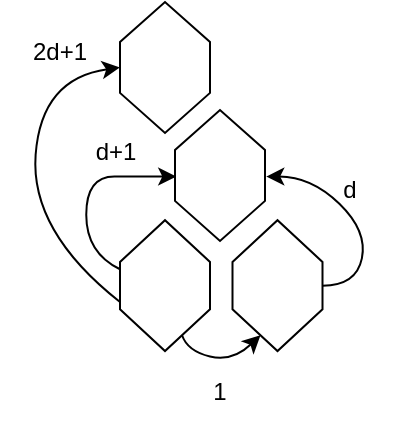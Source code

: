 <mxfile version="24.7.8" pages="4">
  <diagram name="Exquis" id="03dYKhVoTM7DIGuZSEkC">
    <mxGraphModel dx="754" dy="384" grid="1" gridSize="10" guides="1" tooltips="1" connect="1" arrows="1" fold="1" page="1" pageScale="1" pageWidth="827" pageHeight="1169" math="0" shadow="0">
      <root>
        <mxCell id="0" />
        <mxCell id="1" parent="0" />
        <mxCell id="Hq1kInDq9KoJ7vGKWbL7-11" value="" style="group" vertex="1" connectable="0" parent="1">
          <mxGeometry x="160" y="120" width="190" height="180" as="geometry" />
        </mxCell>
        <mxCell id="Hq1kInDq9KoJ7vGKWbL7-1" value="" style="shape=hexagon;perimeter=hexagonPerimeter2;whiteSpace=wrap;html=1;fixedSize=1;direction=south;size=20.909;" vertex="1" parent="Hq1kInDq9KoJ7vGKWbL7-11">
          <mxGeometry x="45" y="109.091" width="45" height="65.455" as="geometry" />
        </mxCell>
        <mxCell id="Hq1kInDq9KoJ7vGKWbL7-2" value="" style="shape=hexagon;perimeter=hexagonPerimeter2;whiteSpace=wrap;html=1;fixedSize=1;direction=south;size=20.909;" vertex="1" parent="Hq1kInDq9KoJ7vGKWbL7-11">
          <mxGeometry x="101.25" y="109.091" width="45" height="65.455" as="geometry" />
        </mxCell>
        <mxCell id="Hq1kInDq9KoJ7vGKWbL7-4" value="" style="shape=hexagon;perimeter=hexagonPerimeter2;whiteSpace=wrap;html=1;fixedSize=1;direction=south;size=20;" vertex="1" parent="Hq1kInDq9KoJ7vGKWbL7-11">
          <mxGeometry x="45" width="45" height="65.455" as="geometry" />
        </mxCell>
        <mxCell id="Hq1kInDq9KoJ7vGKWbL7-5" value="" style="curved=1;endArrow=classic;html=1;rounded=0;exitX=1;exitY=0.25;exitDx=0;exitDy=0;entryX=1;entryY=0.75;entryDx=0;entryDy=0;" edge="1" parent="Hq1kInDq9KoJ7vGKWbL7-11" source="Hq1kInDq9KoJ7vGKWbL7-1" target="Hq1kInDq9KoJ7vGKWbL7-2">
          <mxGeometry width="50" height="50" relative="1" as="geometry">
            <mxPoint x="95.625" y="223.636" as="sourcePoint" />
            <mxPoint x="123.75" y="196.364" as="targetPoint" />
            <Array as="points">
              <mxPoint x="78.75" y="174.545" />
              <mxPoint x="101.25" y="180" />
            </Array>
          </mxGeometry>
        </mxCell>
        <mxCell id="Hq1kInDq9KoJ7vGKWbL7-7" value="" style="curved=1;endArrow=classic;html=1;rounded=0;exitX=0.5;exitY=0;exitDx=0;exitDy=0;entryX=0.5;entryY=0;entryDx=0;entryDy=0;" edge="1" parent="Hq1kInDq9KoJ7vGKWbL7-11" source="Hq1kInDq9KoJ7vGKWbL7-2">
          <mxGeometry width="50" height="50" relative="1" as="geometry">
            <mxPoint x="168.75" y="141.818" as="sourcePoint" />
            <mxPoint x="118.125" y="87.273" as="targetPoint" />
            <Array as="points">
              <mxPoint x="163.125" y="141.818" />
              <mxPoint x="168.75" y="114.545" />
              <mxPoint x="140.625" y="87.273" />
            </Array>
          </mxGeometry>
        </mxCell>
        <mxCell id="Hq1kInDq9KoJ7vGKWbL7-8" value="" style="curved=1;endArrow=classic;html=1;rounded=0;exitX=0.375;exitY=1;exitDx=0;exitDy=0;entryX=0.5;entryY=1;entryDx=0;entryDy=0;" edge="1" parent="Hq1kInDq9KoJ7vGKWbL7-11" source="Hq1kInDq9KoJ7vGKWbL7-1">
          <mxGeometry width="50" height="50" relative="1" as="geometry">
            <mxPoint x="5.625" y="120" as="sourcePoint" />
            <mxPoint x="73.125" y="87.273" as="targetPoint" />
            <Array as="points">
              <mxPoint x="28.125" y="125.455" />
              <mxPoint x="28.125" y="87.273" />
              <mxPoint x="56.25" y="87.273" />
            </Array>
          </mxGeometry>
        </mxCell>
        <mxCell id="Hq1kInDq9KoJ7vGKWbL7-9" value="" style="curved=1;endArrow=classic;html=1;rounded=0;exitX=0.625;exitY=1;exitDx=0;exitDy=0;entryX=0.5;entryY=1;entryDx=0;entryDy=0;" edge="1" parent="Hq1kInDq9KoJ7vGKWbL7-11" source="Hq1kInDq9KoJ7vGKWbL7-1" target="Hq1kInDq9KoJ7vGKWbL7-4">
          <mxGeometry width="50" height="50" relative="1" as="geometry">
            <mxPoint x="-28.125" y="125.455" as="sourcePoint" />
            <mxPoint y="98.182" as="targetPoint" />
            <Array as="points">
              <mxPoint y="114.545" />
              <mxPoint x="5.625" y="38.182" />
            </Array>
          </mxGeometry>
        </mxCell>
        <mxCell id="O4vXQzl2haMAkv5I3pR4-4" value="" style="shape=hexagon;perimeter=hexagonPerimeter2;whiteSpace=wrap;html=1;fixedSize=1;direction=south;size=20;" vertex="1" parent="Hq1kInDq9KoJ7vGKWbL7-11">
          <mxGeometry x="72.5" y="54" width="45" height="65.455" as="geometry" />
        </mxCell>
        <mxCell id="O4vXQzl2haMAkv5I3pR4-1" value="d+1" style="text;html=1;align=center;verticalAlign=middle;whiteSpace=wrap;rounded=0;" vertex="1" parent="Hq1kInDq9KoJ7vGKWbL7-11">
          <mxGeometry x="12.5" y="60" width="60" height="30" as="geometry" />
        </mxCell>
        <mxCell id="O4vXQzl2haMAkv5I3pR4-2" value="d" style="text;html=1;align=center;verticalAlign=middle;whiteSpace=wrap;rounded=0;" vertex="1" parent="Hq1kInDq9KoJ7vGKWbL7-11">
          <mxGeometry x="130" y="79.09" width="60" height="30" as="geometry" />
        </mxCell>
        <mxCell id="Eu-lmuNuimqCG2wgEiJr-1" value="2d+1" style="text;html=1;align=center;verticalAlign=middle;whiteSpace=wrap;rounded=0;" vertex="1" parent="Hq1kInDq9KoJ7vGKWbL7-11">
          <mxGeometry x="-15" y="10" width="60" height="30" as="geometry" />
        </mxCell>
        <mxCell id="O4vXQzl2haMAkv5I3pR4-3" value="1" style="text;html=1;align=center;verticalAlign=middle;whiteSpace=wrap;rounded=0;" vertex="1" parent="1">
          <mxGeometry x="225" y="300" width="60" height="30" as="geometry" />
        </mxCell>
      </root>
    </mxGraphModel>
  </diagram>
  <diagram id="KCsU4NwVj2RT8qoUrRnB" name="HarmonicTable">
    <mxGraphModel dx="754" dy="384" grid="1" gridSize="10" guides="1" tooltips="1" connect="1" arrows="1" fold="1" page="1" pageScale="1" pageWidth="827" pageHeight="1169" math="0" shadow="0">
      <root>
        <mxCell id="0" />
        <mxCell id="1" parent="0" />
        <mxCell id="LueXefmQcw9ORAYid4Ko-1" value="" style="group" vertex="1" connectable="0" parent="1">
          <mxGeometry x="170" y="120" width="190" height="180" as="geometry" />
        </mxCell>
        <mxCell id="LueXefmQcw9ORAYid4Ko-2" value="" style="shape=hexagon;perimeter=hexagonPerimeter2;whiteSpace=wrap;html=1;fixedSize=1;direction=south;size=20.909;" vertex="1" parent="LueXefmQcw9ORAYid4Ko-1">
          <mxGeometry x="45" y="109.091" width="45" height="65.455" as="geometry" />
        </mxCell>
        <mxCell id="LueXefmQcw9ORAYid4Ko-3" value="" style="shape=hexagon;perimeter=hexagonPerimeter2;whiteSpace=wrap;html=1;fixedSize=1;direction=south;size=20.909;" vertex="1" parent="LueXefmQcw9ORAYid4Ko-1">
          <mxGeometry x="101.25" y="109.091" width="45" height="65.455" as="geometry" />
        </mxCell>
        <mxCell id="LueXefmQcw9ORAYid4Ko-4" value="" style="shape=hexagon;perimeter=hexagonPerimeter2;whiteSpace=wrap;html=1;fixedSize=1;direction=south;size=20;" vertex="1" parent="LueXefmQcw9ORAYid4Ko-1">
          <mxGeometry x="45" width="45" height="65.455" as="geometry" />
        </mxCell>
        <mxCell id="LueXefmQcw9ORAYid4Ko-5" value="" style="curved=1;endArrow=classic;html=1;rounded=0;exitX=1;exitY=0.25;exitDx=0;exitDy=0;entryX=1;entryY=0.75;entryDx=0;entryDy=0;" edge="1" parent="LueXefmQcw9ORAYid4Ko-1" source="LueXefmQcw9ORAYid4Ko-2" target="LueXefmQcw9ORAYid4Ko-3">
          <mxGeometry width="50" height="50" relative="1" as="geometry">
            <mxPoint x="95.625" y="223.636" as="sourcePoint" />
            <mxPoint x="123.75" y="196.364" as="targetPoint" />
            <Array as="points">
              <mxPoint x="78.75" y="174.545" />
              <mxPoint x="101.25" y="180" />
            </Array>
          </mxGeometry>
        </mxCell>
        <mxCell id="LueXefmQcw9ORAYid4Ko-6" value="" style="curved=1;endArrow=none;html=1;rounded=0;exitX=0.5;exitY=0;exitDx=0;exitDy=0;entryX=0.5;entryY=0;entryDx=0;entryDy=0;startArrow=classic;startFill=1;endFill=0;" edge="1" parent="LueXefmQcw9ORAYid4Ko-1" source="LueXefmQcw9ORAYid4Ko-3">
          <mxGeometry width="50" height="50" relative="1" as="geometry">
            <mxPoint x="168.75" y="141.818" as="sourcePoint" />
            <mxPoint x="118.125" y="87.273" as="targetPoint" />
            <Array as="points">
              <mxPoint x="163.125" y="141.818" />
              <mxPoint x="168.75" y="114.545" />
              <mxPoint x="140.625" y="87.273" />
            </Array>
          </mxGeometry>
        </mxCell>
        <mxCell id="LueXefmQcw9ORAYid4Ko-7" value="" style="curved=1;endArrow=classic;html=1;rounded=0;exitX=0.375;exitY=1;exitDx=0;exitDy=0;entryX=0.5;entryY=1;entryDx=0;entryDy=0;" edge="1" parent="LueXefmQcw9ORAYid4Ko-1" source="LueXefmQcw9ORAYid4Ko-2">
          <mxGeometry width="50" height="50" relative="1" as="geometry">
            <mxPoint x="5.625" y="120" as="sourcePoint" />
            <mxPoint x="73.125" y="87.273" as="targetPoint" />
            <Array as="points">
              <mxPoint x="28.125" y="125.455" />
              <mxPoint x="28.125" y="87.273" />
              <mxPoint x="56.25" y="87.273" />
            </Array>
          </mxGeometry>
        </mxCell>
        <mxCell id="LueXefmQcw9ORAYid4Ko-8" value="" style="curved=1;endArrow=classic;html=1;rounded=0;exitX=0.625;exitY=1;exitDx=0;exitDy=0;entryX=0.5;entryY=1;entryDx=0;entryDy=0;" edge="1" parent="LueXefmQcw9ORAYid4Ko-1" source="LueXefmQcw9ORAYid4Ko-2" target="LueXefmQcw9ORAYid4Ko-4">
          <mxGeometry width="50" height="50" relative="1" as="geometry">
            <mxPoint x="-28.125" y="125.455" as="sourcePoint" />
            <mxPoint y="98.182" as="targetPoint" />
            <Array as="points">
              <mxPoint y="114.545" />
              <mxPoint x="5.625" y="38.182" />
            </Array>
          </mxGeometry>
        </mxCell>
        <mxCell id="LueXefmQcw9ORAYid4Ko-9" value="" style="shape=hexagon;perimeter=hexagonPerimeter2;whiteSpace=wrap;html=1;fixedSize=1;direction=south;size=20;" vertex="1" parent="LueXefmQcw9ORAYid4Ko-1">
          <mxGeometry x="72.5" y="54" width="45" height="65.455" as="geometry" />
        </mxCell>
        <mxCell id="LueXefmQcw9ORAYid4Ko-10" value="d+1" style="text;html=1;align=center;verticalAlign=middle;whiteSpace=wrap;rounded=0;" vertex="1" parent="LueXefmQcw9ORAYid4Ko-1">
          <mxGeometry x="12.5" y="60" width="60" height="30" as="geometry" />
        </mxCell>
        <mxCell id="LueXefmQcw9ORAYid4Ko-11" value="d" style="text;html=1;align=center;verticalAlign=middle;whiteSpace=wrap;rounded=0;" vertex="1" parent="LueXefmQcw9ORAYid4Ko-1">
          <mxGeometry x="130" y="79.09" width="60" height="30" as="geometry" />
        </mxCell>
        <mxCell id="LueXefmQcw9ORAYid4Ko-12" value="1" style="text;html=1;align=center;verticalAlign=middle;whiteSpace=wrap;rounded=0;" vertex="1" parent="LueXefmQcw9ORAYid4Ko-1">
          <mxGeometry x="-15" y="10" width="60" height="30" as="geometry" />
        </mxCell>
        <mxCell id="LueXefmQcw9ORAYid4Ko-13" value="2d+1" style="text;html=1;align=center;verticalAlign=middle;whiteSpace=wrap;rounded=0;" vertex="1" parent="1">
          <mxGeometry x="236" y="300" width="60" height="30" as="geometry" />
        </mxCell>
      </root>
    </mxGraphModel>
  </diagram>
  <diagram id="WeIOOWYWz3BrN467DIyS" name="WickiHayden">
    <mxGraphModel dx="754" dy="384" grid="1" gridSize="10" guides="1" tooltips="1" connect="1" arrows="1" fold="1" page="1" pageScale="1" pageWidth="827" pageHeight="1169" math="0" shadow="0">
      <root>
        <mxCell id="0" />
        <mxCell id="1" parent="0" />
        <mxCell id="8Vi3Hh39wJFYHrPVvzAP-1" value="" style="group" vertex="1" connectable="0" parent="1">
          <mxGeometry x="190" y="160" width="190" height="180" as="geometry" />
        </mxCell>
        <mxCell id="8Vi3Hh39wJFYHrPVvzAP-2" value="" style="shape=hexagon;perimeter=hexagonPerimeter2;whiteSpace=wrap;html=1;fixedSize=1;direction=south;size=20.909;" vertex="1" parent="8Vi3Hh39wJFYHrPVvzAP-1">
          <mxGeometry x="45" y="109.091" width="45" height="65.455" as="geometry" />
        </mxCell>
        <mxCell id="8Vi3Hh39wJFYHrPVvzAP-3" value="" style="shape=hexagon;perimeter=hexagonPerimeter2;whiteSpace=wrap;html=1;fixedSize=1;direction=south;size=20.909;" vertex="1" parent="8Vi3Hh39wJFYHrPVvzAP-1">
          <mxGeometry x="101.25" y="109.091" width="45" height="65.455" as="geometry" />
        </mxCell>
        <mxCell id="8Vi3Hh39wJFYHrPVvzAP-4" value="" style="shape=hexagon;perimeter=hexagonPerimeter2;whiteSpace=wrap;html=1;fixedSize=1;direction=south;size=20;" vertex="1" parent="8Vi3Hh39wJFYHrPVvzAP-1">
          <mxGeometry x="45" width="45" height="65.455" as="geometry" />
        </mxCell>
        <mxCell id="8Vi3Hh39wJFYHrPVvzAP-5" value="" style="curved=1;endArrow=classic;html=1;rounded=0;exitX=1;exitY=0.25;exitDx=0;exitDy=0;entryX=1;entryY=0.75;entryDx=0;entryDy=0;" edge="1" parent="8Vi3Hh39wJFYHrPVvzAP-1" source="8Vi3Hh39wJFYHrPVvzAP-2" target="8Vi3Hh39wJFYHrPVvzAP-3">
          <mxGeometry width="50" height="50" relative="1" as="geometry">
            <mxPoint x="95.625" y="223.636" as="sourcePoint" />
            <mxPoint x="123.75" y="196.364" as="targetPoint" />
            <Array as="points">
              <mxPoint x="78.75" y="174.545" />
              <mxPoint x="101.25" y="180" />
            </Array>
          </mxGeometry>
        </mxCell>
        <mxCell id="8Vi3Hh39wJFYHrPVvzAP-6" value="" style="curved=1;endArrow=classic;html=1;rounded=0;exitX=0.5;exitY=0;exitDx=0;exitDy=0;entryX=0.5;entryY=0;entryDx=0;entryDy=0;" edge="1" parent="8Vi3Hh39wJFYHrPVvzAP-1" source="8Vi3Hh39wJFYHrPVvzAP-3">
          <mxGeometry width="50" height="50" relative="1" as="geometry">
            <mxPoint x="168.75" y="141.818" as="sourcePoint" />
            <mxPoint x="118.125" y="87.273" as="targetPoint" />
            <Array as="points">
              <mxPoint x="163.125" y="141.818" />
              <mxPoint x="168.75" y="114.545" />
              <mxPoint x="140.625" y="87.273" />
            </Array>
          </mxGeometry>
        </mxCell>
        <mxCell id="8Vi3Hh39wJFYHrPVvzAP-7" value="" style="curved=1;endArrow=classic;html=1;rounded=0;exitX=0.375;exitY=1;exitDx=0;exitDy=0;entryX=0.5;entryY=1;entryDx=0;entryDy=0;" edge="1" parent="8Vi3Hh39wJFYHrPVvzAP-1" source="8Vi3Hh39wJFYHrPVvzAP-2">
          <mxGeometry width="50" height="50" relative="1" as="geometry">
            <mxPoint x="5.625" y="120" as="sourcePoint" />
            <mxPoint x="73.125" y="87.273" as="targetPoint" />
            <Array as="points">
              <mxPoint x="28.125" y="125.455" />
              <mxPoint x="28.125" y="87.273" />
              <mxPoint x="56.25" y="87.273" />
            </Array>
          </mxGeometry>
        </mxCell>
        <mxCell id="8Vi3Hh39wJFYHrPVvzAP-8" value="" style="curved=1;endArrow=classic;html=1;rounded=0;exitX=0.625;exitY=1;exitDx=0;exitDy=0;entryX=0.5;entryY=1;entryDx=0;entryDy=0;" edge="1" parent="8Vi3Hh39wJFYHrPVvzAP-1" source="8Vi3Hh39wJFYHrPVvzAP-2" target="8Vi3Hh39wJFYHrPVvzAP-4">
          <mxGeometry width="50" height="50" relative="1" as="geometry">
            <mxPoint x="-28.125" y="125.455" as="sourcePoint" />
            <mxPoint y="98.182" as="targetPoint" />
            <Array as="points">
              <mxPoint y="114.545" />
              <mxPoint x="5.625" y="38.182" />
            </Array>
          </mxGeometry>
        </mxCell>
        <mxCell id="8Vi3Hh39wJFYHrPVvzAP-9" value="" style="shape=hexagon;perimeter=hexagonPerimeter2;whiteSpace=wrap;html=1;fixedSize=1;direction=south;size=20;" vertex="1" parent="8Vi3Hh39wJFYHrPVvzAP-1">
          <mxGeometry x="72.5" y="54" width="45" height="65.455" as="geometry" />
        </mxCell>
        <mxCell id="8Vi3Hh39wJFYHrPVvzAP-10" value="3d-2f&lt;sub&gt;3&lt;/sub&gt;(d)" style="text;html=1;align=center;verticalAlign=middle;whiteSpace=wrap;rounded=0;" vertex="1" parent="8Vi3Hh39wJFYHrPVvzAP-1">
          <mxGeometry x="12.5" y="60" width="60" height="30" as="geometry" />
        </mxCell>
        <mxCell id="8Vi3Hh39wJFYHrPVvzAP-12" value="5d-3f&lt;sub&gt;3&lt;/sub&gt;(d)" style="text;html=1;align=center;verticalAlign=middle;whiteSpace=wrap;rounded=0;" vertex="1" parent="8Vi3Hh39wJFYHrPVvzAP-1">
          <mxGeometry x="-15" y="10" width="60" height="30" as="geometry" />
        </mxCell>
        <mxCell id="8Vi3Hh39wJFYHrPVvzAP-13" value="d-f&lt;sub&gt;3&lt;/sub&gt;(d)" style="text;html=1;align=center;verticalAlign=middle;whiteSpace=wrap;rounded=0;" vertex="1" parent="1">
          <mxGeometry x="255" y="340" width="60" height="30" as="geometry" />
        </mxCell>
        <mxCell id="8Vi3Hh39wJFYHrPVvzAP-11" value="2d-f&lt;sub&gt;3&lt;/sub&gt;(d)" style="text;html=1;align=center;verticalAlign=middle;whiteSpace=wrap;rounded=0;" vertex="1" parent="1">
          <mxGeometry x="340" y="239.09" width="60" height="30" as="geometry" />
        </mxCell>
      </root>
    </mxGraphModel>
  </diagram>
  <diagram id="Z_w9Iao7kajwCzoAG7oD" name="BosanquetWilson">
    <mxGraphModel dx="754" dy="384" grid="1" gridSize="10" guides="1" tooltips="1" connect="1" arrows="1" fold="1" page="1" pageScale="1" pageWidth="827" pageHeight="1169" math="0" shadow="0">
      <root>
        <mxCell id="0" />
        <mxCell id="1" parent="0" />
        <mxCell id="P7J9OyF1p9nJkQtg0Xns-1" value="" style="group" vertex="1" connectable="0" parent="1">
          <mxGeometry x="310" y="140" width="190" height="180" as="geometry" />
        </mxCell>
        <mxCell id="P7J9OyF1p9nJkQtg0Xns-2" value="" style="shape=hexagon;perimeter=hexagonPerimeter2;whiteSpace=wrap;html=1;fixedSize=1;direction=south;size=20.909;" vertex="1" parent="P7J9OyF1p9nJkQtg0Xns-1">
          <mxGeometry x="45" y="109.091" width="45" height="65.455" as="geometry" />
        </mxCell>
        <mxCell id="P7J9OyF1p9nJkQtg0Xns-3" value="" style="shape=hexagon;perimeter=hexagonPerimeter2;whiteSpace=wrap;html=1;fixedSize=1;direction=south;size=20.909;" vertex="1" parent="P7J9OyF1p9nJkQtg0Xns-1">
          <mxGeometry x="101.25" y="109.091" width="45" height="65.455" as="geometry" />
        </mxCell>
        <mxCell id="P7J9OyF1p9nJkQtg0Xns-4" value="" style="shape=hexagon;perimeter=hexagonPerimeter2;whiteSpace=wrap;html=1;fixedSize=1;direction=south;size=20;" vertex="1" parent="P7J9OyF1p9nJkQtg0Xns-1">
          <mxGeometry x="45" width="45" height="65.455" as="geometry" />
        </mxCell>
        <mxCell id="P7J9OyF1p9nJkQtg0Xns-5" value="" style="curved=1;endArrow=classic;html=1;rounded=0;exitX=1;exitY=0.25;exitDx=0;exitDy=0;entryX=1;entryY=0.75;entryDx=0;entryDy=0;" edge="1" parent="P7J9OyF1p9nJkQtg0Xns-1" source="P7J9OyF1p9nJkQtg0Xns-2" target="P7J9OyF1p9nJkQtg0Xns-3">
          <mxGeometry width="50" height="50" relative="1" as="geometry">
            <mxPoint x="95.625" y="223.636" as="sourcePoint" />
            <mxPoint x="123.75" y="196.364" as="targetPoint" />
            <Array as="points">
              <mxPoint x="78.75" y="174.545" />
              <mxPoint x="101.25" y="180" />
            </Array>
          </mxGeometry>
        </mxCell>
        <mxCell id="P7J9OyF1p9nJkQtg0Xns-6" value="" style="curved=1;endArrow=none;html=1;rounded=0;exitX=0.5;exitY=0;exitDx=0;exitDy=0;entryX=0.5;entryY=0;entryDx=0;entryDy=0;startArrow=classic;startFill=1;endFill=0;" edge="1" parent="P7J9OyF1p9nJkQtg0Xns-1" source="P7J9OyF1p9nJkQtg0Xns-3">
          <mxGeometry width="50" height="50" relative="1" as="geometry">
            <mxPoint x="168.75" y="141.818" as="sourcePoint" />
            <mxPoint x="118.125" y="87.273" as="targetPoint" />
            <Array as="points">
              <mxPoint x="163.125" y="141.818" />
              <mxPoint x="168.75" y="114.545" />
              <mxPoint x="140.625" y="87.273" />
            </Array>
          </mxGeometry>
        </mxCell>
        <mxCell id="P7J9OyF1p9nJkQtg0Xns-7" value="" style="curved=1;endArrow=classic;html=1;rounded=0;exitX=0.375;exitY=1;exitDx=0;exitDy=0;entryX=0.5;entryY=1;entryDx=0;entryDy=0;" edge="1" parent="P7J9OyF1p9nJkQtg0Xns-1" source="P7J9OyF1p9nJkQtg0Xns-2">
          <mxGeometry width="50" height="50" relative="1" as="geometry">
            <mxPoint x="5.625" y="120" as="sourcePoint" />
            <mxPoint x="73.125" y="87.273" as="targetPoint" />
            <Array as="points">
              <mxPoint x="28.125" y="125.455" />
              <mxPoint x="28.125" y="87.273" />
              <mxPoint x="56.25" y="87.273" />
            </Array>
          </mxGeometry>
        </mxCell>
        <mxCell id="P7J9OyF1p9nJkQtg0Xns-8" value="" style="curved=1;endArrow=classic;html=1;rounded=0;exitX=0.625;exitY=1;exitDx=0;exitDy=0;entryX=0.5;entryY=1;entryDx=0;entryDy=0;" edge="1" parent="P7J9OyF1p9nJkQtg0Xns-1" source="P7J9OyF1p9nJkQtg0Xns-2" target="P7J9OyF1p9nJkQtg0Xns-4">
          <mxGeometry width="50" height="50" relative="1" as="geometry">
            <mxPoint x="-28.125" y="125.455" as="sourcePoint" />
            <mxPoint y="98.182" as="targetPoint" />
            <Array as="points">
              <mxPoint y="114.545" />
              <mxPoint x="5.625" y="38.182" />
            </Array>
          </mxGeometry>
        </mxCell>
        <mxCell id="P7J9OyF1p9nJkQtg0Xns-9" value="" style="shape=hexagon;perimeter=hexagonPerimeter2;whiteSpace=wrap;html=1;fixedSize=1;direction=south;size=20;" vertex="1" parent="P7J9OyF1p9nJkQtg0Xns-1">
          <mxGeometry x="72.5" y="54" width="45" height="65.455" as="geometry" />
        </mxCell>
        <mxCell id="P7J9OyF1p9nJkQtg0Xns-10" value="f&lt;sub&gt;3&lt;/sub&gt;(d)" style="text;html=1;align=center;verticalAlign=middle;whiteSpace=wrap;rounded=0;" vertex="1" parent="P7J9OyF1p9nJkQtg0Xns-1">
          <mxGeometry x="12.5" y="60" width="60" height="30" as="geometry" />
        </mxCell>
        <mxCell id="P7J9OyF1p9nJkQtg0Xns-11" value="d-2f&lt;sub&gt;3&lt;/sub&gt;(d)" style="text;html=1;align=center;verticalAlign=middle;whiteSpace=wrap;rounded=0;" vertex="1" parent="P7J9OyF1p9nJkQtg0Xns-1">
          <mxGeometry x="146.25" y="79.09" width="60" height="30" as="geometry" />
        </mxCell>
        <mxCell id="P7J9OyF1p9nJkQtg0Xns-12" value="3f&lt;sub&gt;3&lt;/sub&gt;(d)-d" style="text;html=1;align=center;verticalAlign=middle;whiteSpace=wrap;rounded=0;" vertex="1" parent="P7J9OyF1p9nJkQtg0Xns-1">
          <mxGeometry x="-15" y="10" width="60" height="30" as="geometry" />
        </mxCell>
        <mxCell id="P7J9OyF1p9nJkQtg0Xns-13" value="d-f&lt;sub&gt;3&lt;/sub&gt;(d)" style="text;html=1;align=center;verticalAlign=middle;whiteSpace=wrap;rounded=0;" vertex="1" parent="1">
          <mxGeometry x="376" y="320" width="60" height="30" as="geometry" />
        </mxCell>
      </root>
    </mxGraphModel>
  </diagram>
</mxfile>
